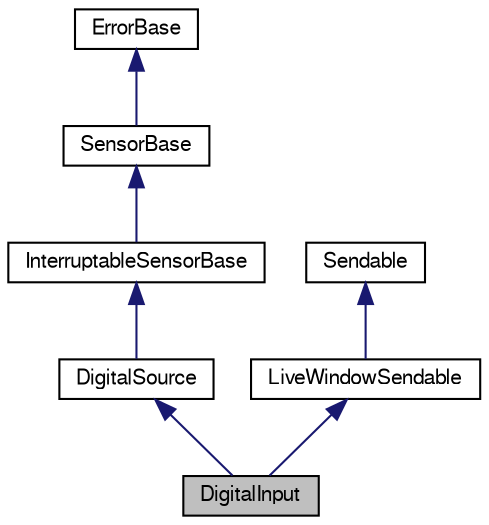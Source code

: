 digraph "DigitalInput"
{
  bgcolor="transparent";
  edge [fontname="FreeSans",fontsize="10",labelfontname="FreeSans",labelfontsize="10"];
  node [fontname="FreeSans",fontsize="10",shape=record];
  Node1 [label="DigitalInput",height=0.2,width=0.4,color="black", fillcolor="grey75", style="filled" fontcolor="black"];
  Node2 -> Node1 [dir="back",color="midnightblue",fontsize="10",style="solid",fontname="FreeSans"];
  Node2 [label="DigitalSource",height=0.2,width=0.4,color="black",URL="$class_digital_source.html"];
  Node3 -> Node2 [dir="back",color="midnightblue",fontsize="10",style="solid",fontname="FreeSans"];
  Node3 [label="InterruptableSensorBase",height=0.2,width=0.4,color="black",URL="$class_interruptable_sensor_base.html"];
  Node4 -> Node3 [dir="back",color="midnightblue",fontsize="10",style="solid",fontname="FreeSans"];
  Node4 [label="SensorBase",height=0.2,width=0.4,color="black",URL="$class_sensor_base.html"];
  Node5 -> Node4 [dir="back",color="midnightblue",fontsize="10",style="solid",fontname="FreeSans"];
  Node5 [label="ErrorBase",height=0.2,width=0.4,color="black",URL="$class_error_base.html"];
  Node6 -> Node1 [dir="back",color="midnightblue",fontsize="10",style="solid",fontname="FreeSans"];
  Node6 [label="LiveWindowSendable",height=0.2,width=0.4,color="black",URL="$class_live_window_sendable.html"];
  Node7 -> Node6 [dir="back",color="midnightblue",fontsize="10",style="solid",fontname="FreeSans"];
  Node7 [label="Sendable",height=0.2,width=0.4,color="black",URL="$class_sendable.html"];
}
